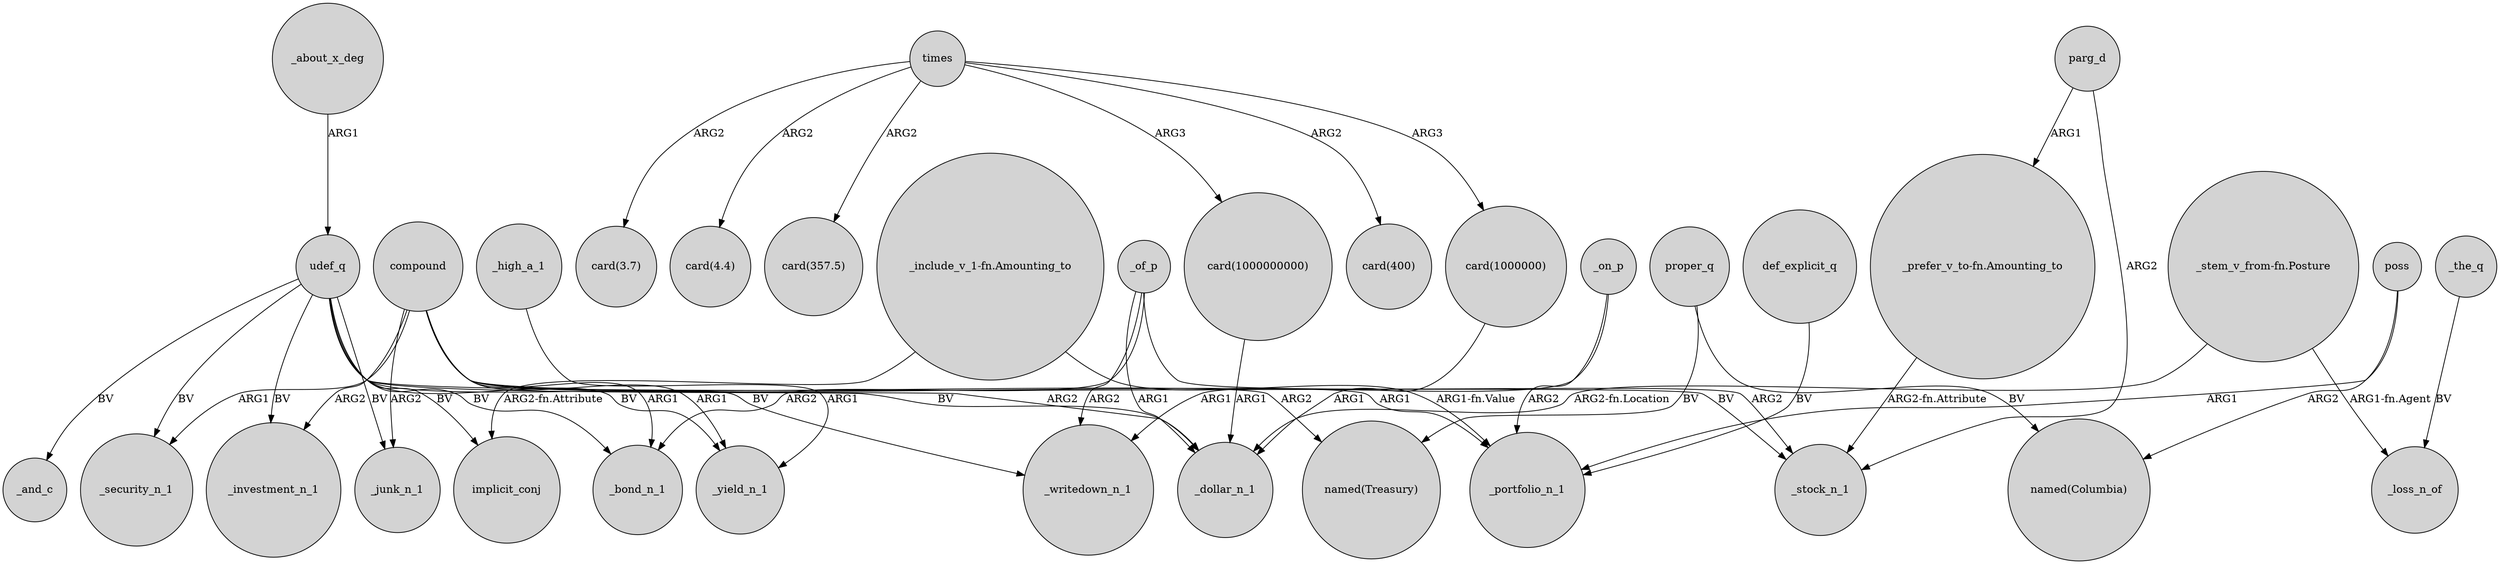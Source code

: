 digraph {
	node [shape=circle style=filled]
	_of_p -> _dollar_n_1 [label=ARG1]
	"card(1000000000)" -> _dollar_n_1 [label=ARG1]
	_on_p -> _portfolio_n_1 [label=ARG2]
	times -> "card(400)" [label=ARG2]
	udef_q -> _bond_n_1 [label=BV]
	compound -> _investment_n_1 [label=ARG2]
	compound -> _yield_n_1 [label=ARG1]
	_the_q -> _loss_n_of [label=BV]
	"_include_v_1-fn.Amounting_to" -> implicit_conj [label="ARG2-fn.Attribute"]
	compound -> _bond_n_1 [label=ARG1]
	times -> "card(1000000)" [label=ARG3]
	compound -> _portfolio_n_1 [label=ARG1]
	_on_p -> _writedown_n_1 [label=ARG1]
	_of_p -> _bond_n_1 [label=ARG2]
	compound -> _junk_n_1 [label=ARG2]
	compound -> _dollar_n_1 [label=ARG2]
	udef_q -> _and_c [label=BV]
	times -> "card(1000000000)" [label=ARG3]
	udef_q -> _security_n_1 [label=BV]
	poss -> "named(Columbia)" [label=ARG2]
	"_include_v_1-fn.Amounting_to" -> _portfolio_n_1 [label="ARG1-fn.Value"]
	parg_d -> "_prefer_v_to-fn.Amounting_to" [label=ARG1]
	_about_x_deg -> udef_q [label=ARG1]
	times -> "card(3.7)" [label=ARG2]
	proper_q -> "named(Treasury)" [label=BV]
	udef_q -> _stock_n_1 [label=BV]
	_of_p -> _writedown_n_1 [label=ARG2]
	compound -> _security_n_1 [label=ARG1]
	"_prefer_v_to-fn.Amounting_to" -> _stock_n_1 [label="ARG2-fn.Attribute"]
	udef_q -> _yield_n_1 [label=BV]
	times -> "card(4.4)" [label=ARG2]
	udef_q -> _dollar_n_1 [label=BV]
	"card(1000000)" -> _dollar_n_1 [label=ARG1]
	poss -> _portfolio_n_1 [label=ARG1]
	proper_q -> "named(Columbia)" [label=BV]
	_high_a_1 -> _yield_n_1 [label=ARG1]
	"_stem_v_from-fn.Posture" -> _dollar_n_1 [label="ARG2-fn.Location"]
	udef_q -> _investment_n_1 [label=BV]
	_of_p -> _stock_n_1 [label=ARG2]
	def_explicit_q -> _portfolio_n_1 [label=BV]
	udef_q -> _junk_n_1 [label=BV]
	"_stem_v_from-fn.Posture" -> _loss_n_of [label="ARG1-fn.Agent"]
	compound -> "named(Treasury)" [label=ARG2]
	times -> "card(357.5)" [label=ARG2]
	udef_q -> _writedown_n_1 [label=BV]
	udef_q -> implicit_conj [label=BV]
	parg_d -> _stock_n_1 [label=ARG2]
}
